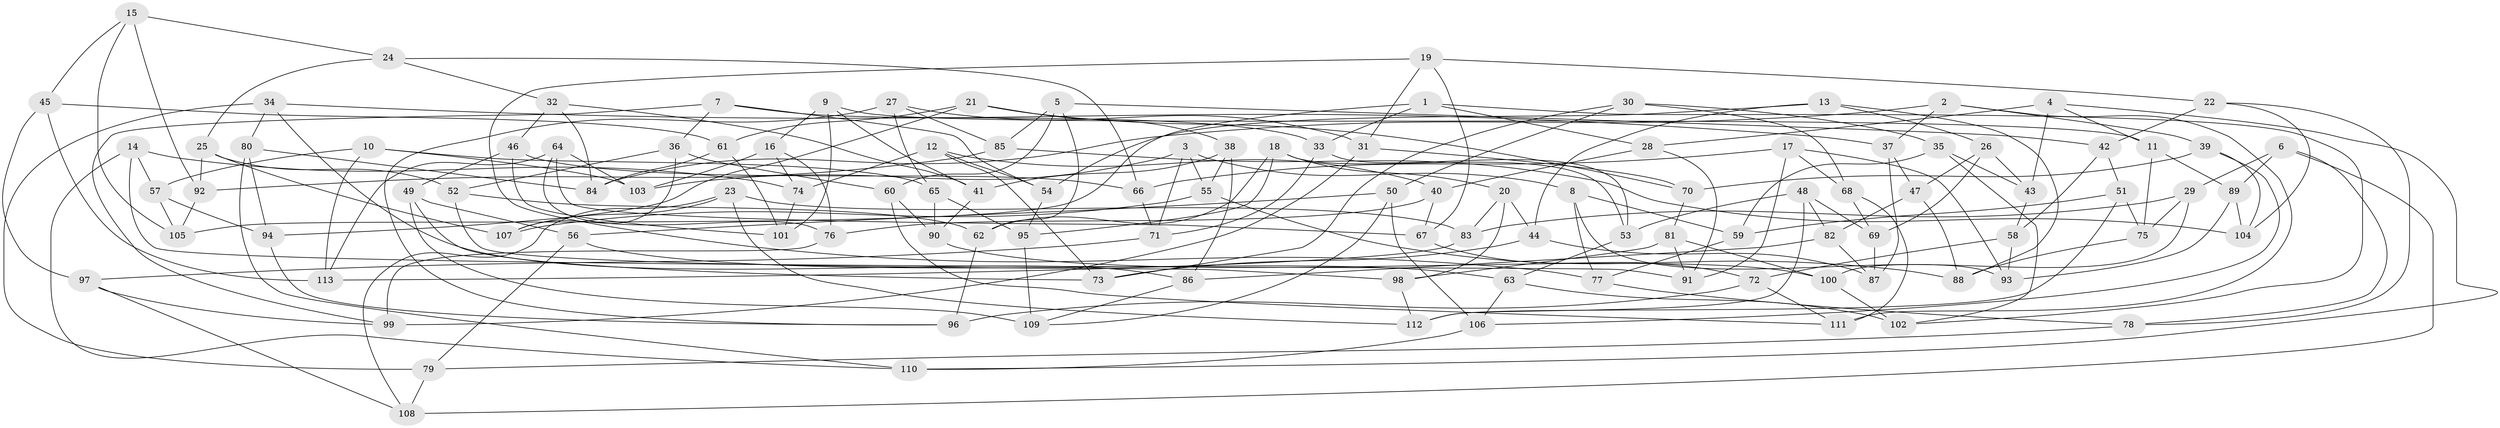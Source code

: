 // coarse degree distribution, {4: 0.575, 6: 0.3, 5: 0.1, 3: 0.025}
// Generated by graph-tools (version 1.1) at 2025/38/03/04/25 23:38:18]
// undirected, 113 vertices, 226 edges
graph export_dot {
  node [color=gray90,style=filled];
  1;
  2;
  3;
  4;
  5;
  6;
  7;
  8;
  9;
  10;
  11;
  12;
  13;
  14;
  15;
  16;
  17;
  18;
  19;
  20;
  21;
  22;
  23;
  24;
  25;
  26;
  27;
  28;
  29;
  30;
  31;
  32;
  33;
  34;
  35;
  36;
  37;
  38;
  39;
  40;
  41;
  42;
  43;
  44;
  45;
  46;
  47;
  48;
  49;
  50;
  51;
  52;
  53;
  54;
  55;
  56;
  57;
  58;
  59;
  60;
  61;
  62;
  63;
  64;
  65;
  66;
  67;
  68;
  69;
  70;
  71;
  72;
  73;
  74;
  75;
  76;
  77;
  78;
  79;
  80;
  81;
  82;
  83;
  84;
  85;
  86;
  87;
  88;
  89;
  90;
  91;
  92;
  93;
  94;
  95;
  96;
  97;
  98;
  99;
  100;
  101;
  102;
  103;
  104;
  105;
  106;
  107;
  108;
  109;
  110;
  111;
  112;
  113;
  1 -- 28;
  1 -- 102;
  1 -- 33;
  1 -- 105;
  2 -- 39;
  2 -- 111;
  2 -- 84;
  2 -- 37;
  3 -- 8;
  3 -- 103;
  3 -- 55;
  3 -- 71;
  4 -- 110;
  4 -- 43;
  4 -- 28;
  4 -- 11;
  5 -- 85;
  5 -- 60;
  5 -- 62;
  5 -- 42;
  6 -- 108;
  6 -- 29;
  6 -- 78;
  6 -- 89;
  7 -- 33;
  7 -- 36;
  7 -- 99;
  7 -- 54;
  8 -- 59;
  8 -- 77;
  8 -- 93;
  9 -- 16;
  9 -- 11;
  9 -- 41;
  9 -- 101;
  10 -- 103;
  10 -- 57;
  10 -- 65;
  10 -- 113;
  11 -- 75;
  11 -- 89;
  12 -- 74;
  12 -- 40;
  12 -- 73;
  12 -- 54;
  13 -- 26;
  13 -- 54;
  13 -- 88;
  13 -- 44;
  14 -- 74;
  14 -- 110;
  14 -- 91;
  14 -- 57;
  15 -- 45;
  15 -- 105;
  15 -- 92;
  15 -- 24;
  16 -- 103;
  16 -- 76;
  16 -- 74;
  17 -- 66;
  17 -- 91;
  17 -- 68;
  17 -- 93;
  18 -- 20;
  18 -- 62;
  18 -- 95;
  18 -- 53;
  19 -- 22;
  19 -- 31;
  19 -- 67;
  19 -- 77;
  20 -- 83;
  20 -- 44;
  20 -- 98;
  21 -- 61;
  21 -- 38;
  21 -- 70;
  21 -- 94;
  22 -- 78;
  22 -- 104;
  22 -- 42;
  23 -- 107;
  23 -- 83;
  23 -- 108;
  23 -- 112;
  24 -- 32;
  24 -- 66;
  24 -- 25;
  25 -- 52;
  25 -- 92;
  25 -- 107;
  26 -- 69;
  26 -- 47;
  26 -- 43;
  27 -- 31;
  27 -- 96;
  27 -- 85;
  27 -- 65;
  28 -- 40;
  28 -- 91;
  29 -- 75;
  29 -- 83;
  29 -- 100;
  30 -- 35;
  30 -- 50;
  30 -- 73;
  30 -- 68;
  31 -- 70;
  31 -- 99;
  32 -- 41;
  32 -- 46;
  32 -- 84;
  33 -- 53;
  33 -- 71;
  34 -- 37;
  34 -- 80;
  34 -- 86;
  34 -- 79;
  35 -- 43;
  35 -- 102;
  35 -- 59;
  36 -- 60;
  36 -- 52;
  36 -- 107;
  37 -- 87;
  37 -- 47;
  38 -- 86;
  38 -- 41;
  38 -- 55;
  39 -- 106;
  39 -- 70;
  39 -- 104;
  40 -- 67;
  40 -- 76;
  41 -- 90;
  42 -- 58;
  42 -- 51;
  43 -- 58;
  44 -- 87;
  44 -- 73;
  45 -- 97;
  45 -- 61;
  45 -- 113;
  46 -- 101;
  46 -- 66;
  46 -- 49;
  47 -- 82;
  47 -- 88;
  48 -- 69;
  48 -- 53;
  48 -- 82;
  48 -- 112;
  49 -- 73;
  49 -- 56;
  49 -- 109;
  50 -- 109;
  50 -- 106;
  50 -- 56;
  51 -- 75;
  51 -- 112;
  51 -- 59;
  52 -- 62;
  52 -- 98;
  53 -- 63;
  54 -- 95;
  55 -- 107;
  55 -- 88;
  56 -- 63;
  56 -- 79;
  57 -- 105;
  57 -- 94;
  58 -- 93;
  58 -- 72;
  59 -- 77;
  60 -- 90;
  60 -- 111;
  61 -- 101;
  61 -- 84;
  62 -- 96;
  63 -- 102;
  63 -- 106;
  64 -- 76;
  64 -- 113;
  64 -- 67;
  64 -- 103;
  65 -- 90;
  65 -- 95;
  66 -- 71;
  67 -- 72;
  68 -- 111;
  68 -- 69;
  69 -- 87;
  70 -- 81;
  71 -- 97;
  72 -- 111;
  72 -- 96;
  74 -- 101;
  75 -- 88;
  76 -- 99;
  77 -- 78;
  78 -- 79;
  79 -- 108;
  80 -- 94;
  80 -- 84;
  80 -- 110;
  81 -- 100;
  81 -- 91;
  81 -- 98;
  82 -- 87;
  82 -- 86;
  83 -- 113;
  85 -- 104;
  85 -- 92;
  86 -- 109;
  89 -- 104;
  89 -- 93;
  90 -- 100;
  92 -- 105;
  94 -- 96;
  95 -- 109;
  97 -- 108;
  97 -- 99;
  98 -- 112;
  100 -- 102;
  106 -- 110;
}
